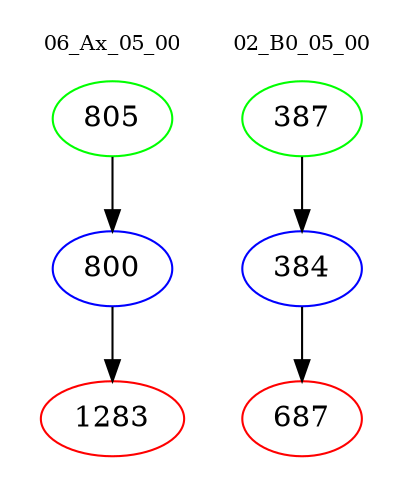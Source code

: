 digraph{
subgraph cluster_0 {
color = white
label = "06_Ax_05_00";
fontsize=10;
T0_805 [label="805", color="green"]
T0_805 -> T0_800 [color="black"]
T0_800 [label="800", color="blue"]
T0_800 -> T0_1283 [color="black"]
T0_1283 [label="1283", color="red"]
}
subgraph cluster_1 {
color = white
label = "02_B0_05_00";
fontsize=10;
T1_387 [label="387", color="green"]
T1_387 -> T1_384 [color="black"]
T1_384 [label="384", color="blue"]
T1_384 -> T1_687 [color="black"]
T1_687 [label="687", color="red"]
}
}
